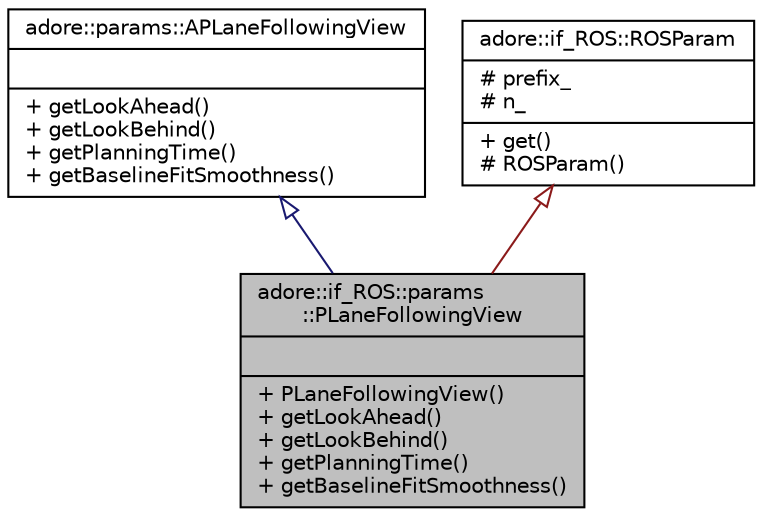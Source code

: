 digraph "adore::if_ROS::params::PLaneFollowingView"
{
 // LATEX_PDF_SIZE
  edge [fontname="Helvetica",fontsize="10",labelfontname="Helvetica",labelfontsize="10"];
  node [fontname="Helvetica",fontsize="10",shape=record];
  Node1 [label="{adore::if_ROS::params\l::PLaneFollowingView\n||+ PLaneFollowingView()\l+ getLookAhead()\l+ getLookBehind()\l+ getPlanningTime()\l+ getBaselineFitSmoothness()\l}",height=0.2,width=0.4,color="black", fillcolor="grey75", style="filled", fontcolor="black",tooltip=" "];
  Node2 -> Node1 [dir="back",color="midnightblue",fontsize="10",style="solid",arrowtail="onormal",fontname="Helvetica"];
  Node2 [label="{adore::params::APLaneFollowingView\n||+ getLookAhead()\l+ getLookBehind()\l+ getPlanningTime()\l+ getBaselineFitSmoothness()\l}",height=0.2,width=0.4,color="black", fillcolor="white", style="filled",URL="$classadore_1_1params_1_1APLaneFollowingView.html",tooltip="abstract class containing parameters for a lane following view"];
  Node3 -> Node1 [dir="back",color="firebrick4",fontsize="10",style="solid",arrowtail="onormal",fontname="Helvetica"];
  Node3 [label="{adore::if_ROS::ROSParam\n|# prefix_\l# n_\l|+ get()\l# ROSParam()\l}",height=0.2,width=0.4,color="black", fillcolor="white", style="filled",URL="$classadore_1_1if__ROS_1_1ROSParam.html",tooltip=" "];
}
